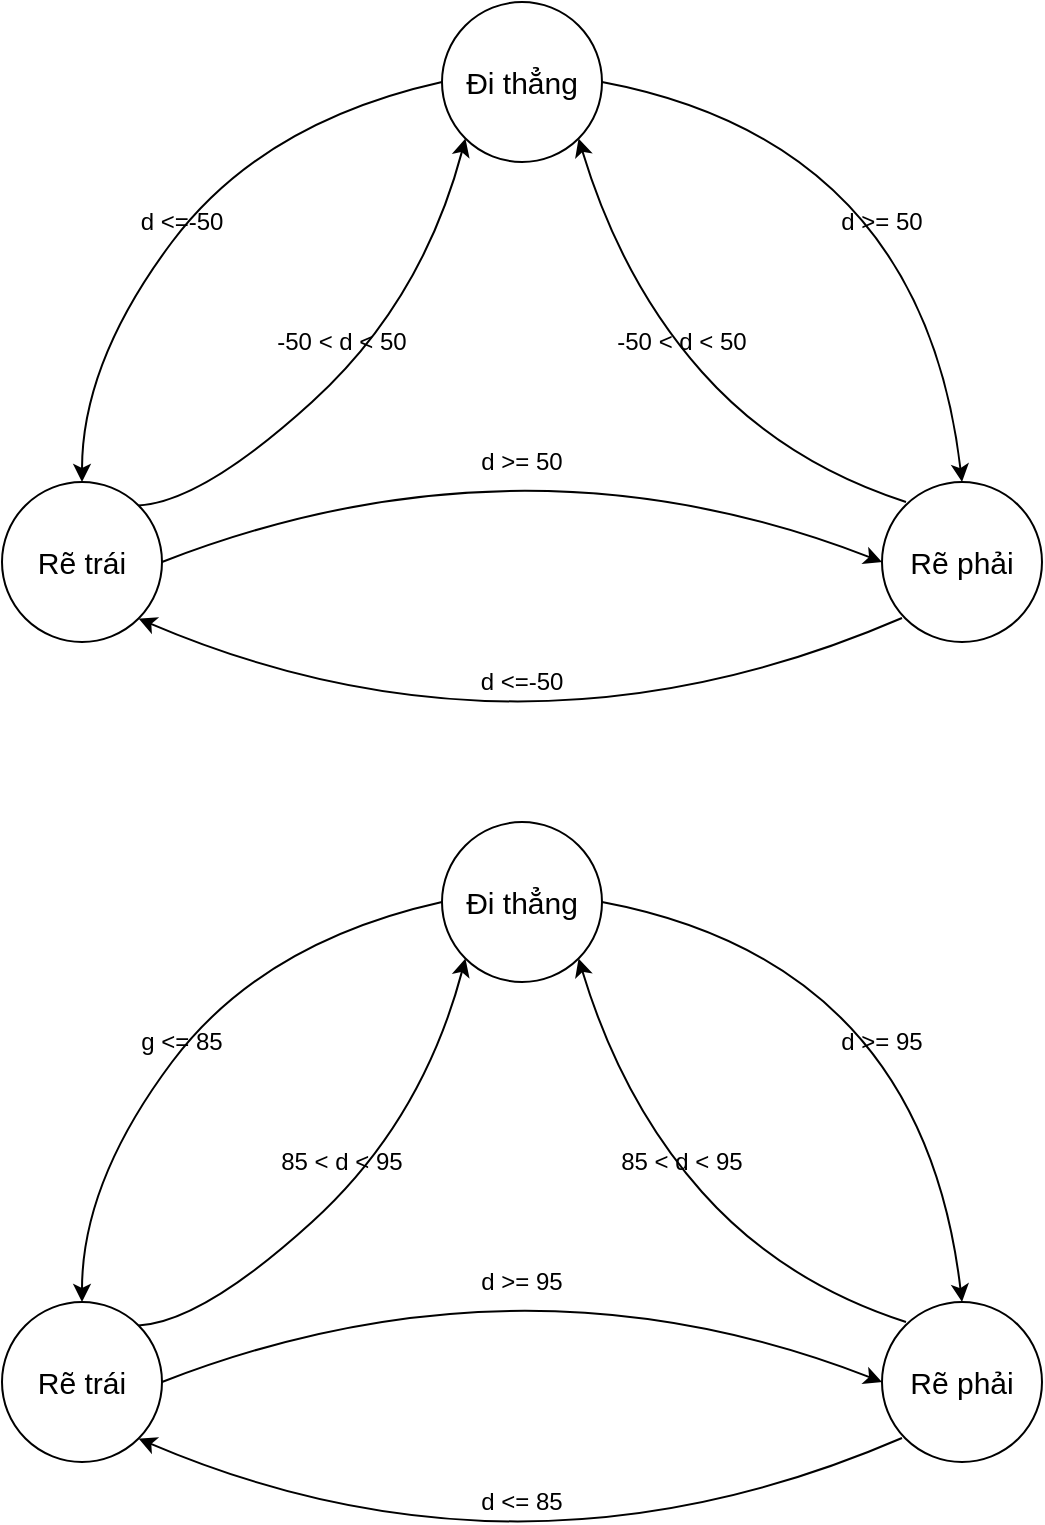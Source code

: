 <mxfile version="14.8.0" type="github">
  <diagram id="gM6LWdryBIaIJu2o6Tqh" name="Page-1">
    <mxGraphModel dx="1373" dy="774" grid="1" gridSize="10" guides="1" tooltips="1" connect="1" arrows="1" fold="1" page="1" pageScale="1" pageWidth="827" pageHeight="1169" math="0" shadow="0">
      <root>
        <mxCell id="0" />
        <mxCell id="1" parent="0" />
        <mxCell id="kot2QHPUo4j3bU3xekO4-7" value="" style="curved=1;endArrow=none;html=1;entryX=0;entryY=0.5;entryDx=0;entryDy=0;exitX=0.5;exitY=0;exitDx=0;exitDy=0;startArrow=classic;startFill=1;endFill=0;" edge="1" parent="1" source="kot2QHPUo4j3bU3xekO4-11" target="kot2QHPUo4j3bU3xekO4-12">
          <mxGeometry width="50" height="50" relative="1" as="geometry">
            <mxPoint x="230" y="370" as="sourcePoint" />
            <mxPoint x="370" y="250" as="targetPoint" />
            <Array as="points">
              <mxPoint x="200" y="300" />
              <mxPoint x="290" y="180" />
            </Array>
          </mxGeometry>
        </mxCell>
        <mxCell id="kot2QHPUo4j3bU3xekO4-8" value="" style="curved=1;endArrow=classic;html=1;exitX=1;exitY=0;exitDx=0;exitDy=0;entryX=0;entryY=1;entryDx=0;entryDy=0;" edge="1" parent="1" source="kot2QHPUo4j3bU3xekO4-11" target="kot2QHPUo4j3bU3xekO4-12">
          <mxGeometry width="50" height="50" relative="1" as="geometry">
            <mxPoint x="240" y="390" as="sourcePoint" />
            <mxPoint x="400" y="270" as="targetPoint" />
            <Array as="points">
              <mxPoint x="260" y="370" />
              <mxPoint x="370" y="270" />
            </Array>
          </mxGeometry>
        </mxCell>
        <mxCell id="kot2QHPUo4j3bU3xekO4-9" value="" style="curved=1;endArrow=none;html=1;exitX=1;exitY=1;exitDx=0;exitDy=0;startArrow=classic;startFill=1;endFill=0;" edge="1" parent="1" source="kot2QHPUo4j3bU3xekO4-11">
          <mxGeometry width="50" height="50" relative="1" as="geometry">
            <mxPoint x="220" y="430" as="sourcePoint" />
            <mxPoint x="610" y="428" as="targetPoint" />
            <Array as="points">
              <mxPoint x="420" y="510" />
            </Array>
          </mxGeometry>
        </mxCell>
        <mxCell id="kot2QHPUo4j3bU3xekO4-10" value="" style="curved=1;endArrow=none;html=1;entryX=1;entryY=0.5;entryDx=0;entryDy=0;exitX=0.5;exitY=0;exitDx=0;exitDy=0;startArrow=classic;startFill=1;endFill=0;" edge="1" parent="1" source="kot2QHPUo4j3bU3xekO4-13" target="kot2QHPUo4j3bU3xekO4-12">
          <mxGeometry width="50" height="50" relative="1" as="geometry">
            <mxPoint x="620" y="360" as="sourcePoint" />
            <mxPoint x="480" y="240" as="targetPoint" />
            <Array as="points">
              <mxPoint x="620" y="190" />
            </Array>
          </mxGeometry>
        </mxCell>
        <mxCell id="kot2QHPUo4j3bU3xekO4-11" value="&lt;font style=&quot;font-size: 15px&quot;&gt;Rẽ trái&lt;/font&gt;" style="ellipse;whiteSpace=wrap;html=1;aspect=fixed;" vertex="1" parent="1">
          <mxGeometry x="160" y="360" width="80" height="80" as="geometry" />
        </mxCell>
        <mxCell id="kot2QHPUo4j3bU3xekO4-12" value="&lt;span style=&quot;font-size: 15px&quot;&gt;Đi thẳng&lt;/span&gt;" style="ellipse;whiteSpace=wrap;html=1;aspect=fixed;" vertex="1" parent="1">
          <mxGeometry x="380" y="120" width="80" height="80" as="geometry" />
        </mxCell>
        <mxCell id="kot2QHPUo4j3bU3xekO4-13" value="&lt;font style=&quot;font-size: 15px&quot;&gt;Rẽ phải&lt;/font&gt;" style="ellipse;whiteSpace=wrap;html=1;aspect=fixed;" vertex="1" parent="1">
          <mxGeometry x="600" y="360" width="80" height="80" as="geometry" />
        </mxCell>
        <mxCell id="kot2QHPUo4j3bU3xekO4-15" value="" style="curved=1;endArrow=classic;html=1;entryX=1;entryY=1;entryDx=0;entryDy=0;" edge="1" parent="1" target="kot2QHPUo4j3bU3xekO4-12">
          <mxGeometry width="50" height="50" relative="1" as="geometry">
            <mxPoint x="612" y="370" as="sourcePoint" />
            <mxPoint x="453.436" y="190.004" as="targetPoint" />
            <Array as="points">
              <mxPoint x="550" y="350" />
              <mxPoint x="470" y="260" />
            </Array>
          </mxGeometry>
        </mxCell>
        <mxCell id="kot2QHPUo4j3bU3xekO4-16" value="" style="curved=1;endArrow=classic;html=1;entryX=0;entryY=0.5;entryDx=0;entryDy=0;exitX=0.5;exitY=1;exitDx=0;exitDy=0;" edge="1" parent="1" target="kot2QHPUo4j3bU3xekO4-13">
          <mxGeometry width="50" height="50" relative="1" as="geometry">
            <mxPoint x="240" y="400" as="sourcePoint" />
            <mxPoint x="640" y="400" as="targetPoint" />
            <Array as="points">
              <mxPoint x="420" y="330" />
            </Array>
          </mxGeometry>
        </mxCell>
        <mxCell id="kot2QHPUo4j3bU3xekO4-17" value="d &amp;lt;=-50" style="text;html=1;strokeColor=none;fillColor=none;align=center;verticalAlign=middle;whiteSpace=wrap;rounded=0;" vertex="1" parent="1">
          <mxGeometry x="190" y="220" width="120" height="20" as="geometry" />
        </mxCell>
        <mxCell id="kot2QHPUo4j3bU3xekO4-18" value="d &amp;gt;= 50" style="text;html=1;strokeColor=none;fillColor=none;align=center;verticalAlign=middle;whiteSpace=wrap;rounded=0;" vertex="1" parent="1">
          <mxGeometry x="380" y="340" width="80" height="20" as="geometry" />
        </mxCell>
        <mxCell id="kot2QHPUo4j3bU3xekO4-19" value="-50 &amp;lt; d &amp;lt; 50" style="text;html=1;strokeColor=none;fillColor=none;align=center;verticalAlign=middle;whiteSpace=wrap;rounded=0;" vertex="1" parent="1">
          <mxGeometry x="270" y="280" width="120" height="20" as="geometry" />
        </mxCell>
        <mxCell id="kot2QHPUo4j3bU3xekO4-20" value="d &amp;gt;= 50" style="text;html=1;strokeColor=none;fillColor=none;align=center;verticalAlign=middle;whiteSpace=wrap;rounded=0;" vertex="1" parent="1">
          <mxGeometry x="560" y="220" width="80" height="20" as="geometry" />
        </mxCell>
        <mxCell id="kot2QHPUo4j3bU3xekO4-23" value="-50 &amp;lt; d &amp;lt; 50" style="text;html=1;strokeColor=none;fillColor=none;align=center;verticalAlign=middle;whiteSpace=wrap;rounded=0;" vertex="1" parent="1">
          <mxGeometry x="440" y="280" width="120" height="20" as="geometry" />
        </mxCell>
        <mxCell id="kot2QHPUo4j3bU3xekO4-24" value="d &amp;lt;=-50" style="text;html=1;strokeColor=none;fillColor=none;align=center;verticalAlign=middle;whiteSpace=wrap;rounded=0;" vertex="1" parent="1">
          <mxGeometry x="360" y="450" width="120" height="20" as="geometry" />
        </mxCell>
        <mxCell id="kot2QHPUo4j3bU3xekO4-40" value="" style="curved=1;endArrow=none;html=1;entryX=0;entryY=0.5;entryDx=0;entryDy=0;exitX=0.5;exitY=0;exitDx=0;exitDy=0;startArrow=classic;startFill=1;endFill=0;" edge="1" parent="1" source="kot2QHPUo4j3bU3xekO4-44" target="kot2QHPUo4j3bU3xekO4-45">
          <mxGeometry width="50" height="50" relative="1" as="geometry">
            <mxPoint x="230" y="780" as="sourcePoint" />
            <mxPoint x="370" y="660" as="targetPoint" />
            <Array as="points">
              <mxPoint x="200" y="710" />
              <mxPoint x="290" y="590" />
            </Array>
          </mxGeometry>
        </mxCell>
        <mxCell id="kot2QHPUo4j3bU3xekO4-41" value="" style="curved=1;endArrow=classic;html=1;exitX=1;exitY=0;exitDx=0;exitDy=0;entryX=0;entryY=1;entryDx=0;entryDy=0;" edge="1" parent="1" source="kot2QHPUo4j3bU3xekO4-44" target="kot2QHPUo4j3bU3xekO4-45">
          <mxGeometry width="50" height="50" relative="1" as="geometry">
            <mxPoint x="240" y="800" as="sourcePoint" />
            <mxPoint x="400" y="680" as="targetPoint" />
            <Array as="points">
              <mxPoint x="260" y="780" />
              <mxPoint x="370" y="680" />
            </Array>
          </mxGeometry>
        </mxCell>
        <mxCell id="kot2QHPUo4j3bU3xekO4-42" value="" style="curved=1;endArrow=none;html=1;exitX=1;exitY=1;exitDx=0;exitDy=0;startArrow=classic;startFill=1;endFill=0;" edge="1" parent="1" source="kot2QHPUo4j3bU3xekO4-44">
          <mxGeometry width="50" height="50" relative="1" as="geometry">
            <mxPoint x="220" y="840" as="sourcePoint" />
            <mxPoint x="610" y="838" as="targetPoint" />
            <Array as="points">
              <mxPoint x="420" y="920" />
            </Array>
          </mxGeometry>
        </mxCell>
        <mxCell id="kot2QHPUo4j3bU3xekO4-43" value="" style="curved=1;endArrow=none;html=1;entryX=1;entryY=0.5;entryDx=0;entryDy=0;exitX=0.5;exitY=0;exitDx=0;exitDy=0;startArrow=classic;startFill=1;endFill=0;" edge="1" parent="1" source="kot2QHPUo4j3bU3xekO4-46" target="kot2QHPUo4j3bU3xekO4-45">
          <mxGeometry width="50" height="50" relative="1" as="geometry">
            <mxPoint x="620" y="770" as="sourcePoint" />
            <mxPoint x="480" y="650" as="targetPoint" />
            <Array as="points">
              <mxPoint x="620" y="600" />
            </Array>
          </mxGeometry>
        </mxCell>
        <mxCell id="kot2QHPUo4j3bU3xekO4-44" value="&lt;font style=&quot;font-size: 15px&quot;&gt;Rẽ trái&lt;/font&gt;" style="ellipse;whiteSpace=wrap;html=1;aspect=fixed;" vertex="1" parent="1">
          <mxGeometry x="160" y="770" width="80" height="80" as="geometry" />
        </mxCell>
        <mxCell id="kot2QHPUo4j3bU3xekO4-45" value="&lt;span style=&quot;font-size: 15px&quot;&gt;Đi thẳng&lt;/span&gt;" style="ellipse;whiteSpace=wrap;html=1;aspect=fixed;" vertex="1" parent="1">
          <mxGeometry x="380" y="530" width="80" height="80" as="geometry" />
        </mxCell>
        <mxCell id="kot2QHPUo4j3bU3xekO4-46" value="&lt;font style=&quot;font-size: 15px&quot;&gt;Rẽ phải&lt;/font&gt;" style="ellipse;whiteSpace=wrap;html=1;aspect=fixed;" vertex="1" parent="1">
          <mxGeometry x="600" y="770" width="80" height="80" as="geometry" />
        </mxCell>
        <mxCell id="kot2QHPUo4j3bU3xekO4-47" value="" style="curved=1;endArrow=classic;html=1;entryX=1;entryY=1;entryDx=0;entryDy=0;" edge="1" parent="1" target="kot2QHPUo4j3bU3xekO4-45">
          <mxGeometry width="50" height="50" relative="1" as="geometry">
            <mxPoint x="612" y="780" as="sourcePoint" />
            <mxPoint x="453.436" y="600.004" as="targetPoint" />
            <Array as="points">
              <mxPoint x="550" y="760" />
              <mxPoint x="470" y="670" />
            </Array>
          </mxGeometry>
        </mxCell>
        <mxCell id="kot2QHPUo4j3bU3xekO4-48" value="" style="curved=1;endArrow=classic;html=1;entryX=0;entryY=0.5;entryDx=0;entryDy=0;exitX=0.5;exitY=1;exitDx=0;exitDy=0;" edge="1" parent="1" target="kot2QHPUo4j3bU3xekO4-46">
          <mxGeometry width="50" height="50" relative="1" as="geometry">
            <mxPoint x="240" y="810" as="sourcePoint" />
            <mxPoint x="640" y="810" as="targetPoint" />
            <Array as="points">
              <mxPoint x="420" y="740" />
            </Array>
          </mxGeometry>
        </mxCell>
        <mxCell id="kot2QHPUo4j3bU3xekO4-49" value="g &amp;lt;= 85" style="text;html=1;strokeColor=none;fillColor=none;align=center;verticalAlign=middle;whiteSpace=wrap;rounded=0;" vertex="1" parent="1">
          <mxGeometry x="190" y="630" width="120" height="20" as="geometry" />
        </mxCell>
        <mxCell id="kot2QHPUo4j3bU3xekO4-50" value="d &amp;gt;= 95" style="text;html=1;strokeColor=none;fillColor=none;align=center;verticalAlign=middle;whiteSpace=wrap;rounded=0;" vertex="1" parent="1">
          <mxGeometry x="380" y="750" width="80" height="20" as="geometry" />
        </mxCell>
        <mxCell id="kot2QHPUo4j3bU3xekO4-51" value="85 &amp;lt; d &amp;lt; 95" style="text;html=1;strokeColor=none;fillColor=none;align=center;verticalAlign=middle;whiteSpace=wrap;rounded=0;" vertex="1" parent="1">
          <mxGeometry x="270" y="690" width="120" height="20" as="geometry" />
        </mxCell>
        <mxCell id="kot2QHPUo4j3bU3xekO4-52" value="d &amp;gt;= 95" style="text;html=1;strokeColor=none;fillColor=none;align=center;verticalAlign=middle;whiteSpace=wrap;rounded=0;" vertex="1" parent="1">
          <mxGeometry x="560" y="630" width="80" height="20" as="geometry" />
        </mxCell>
        <mxCell id="kot2QHPUo4j3bU3xekO4-53" value="85 &amp;lt; d &amp;lt; 95" style="text;html=1;strokeColor=none;fillColor=none;align=center;verticalAlign=middle;whiteSpace=wrap;rounded=0;" vertex="1" parent="1">
          <mxGeometry x="440" y="690" width="120" height="20" as="geometry" />
        </mxCell>
        <mxCell id="kot2QHPUo4j3bU3xekO4-54" value="d &amp;lt;= 85" style="text;html=1;strokeColor=none;fillColor=none;align=center;verticalAlign=middle;whiteSpace=wrap;rounded=0;" vertex="1" parent="1">
          <mxGeometry x="360" y="860" width="120" height="20" as="geometry" />
        </mxCell>
      </root>
    </mxGraphModel>
  </diagram>
</mxfile>
